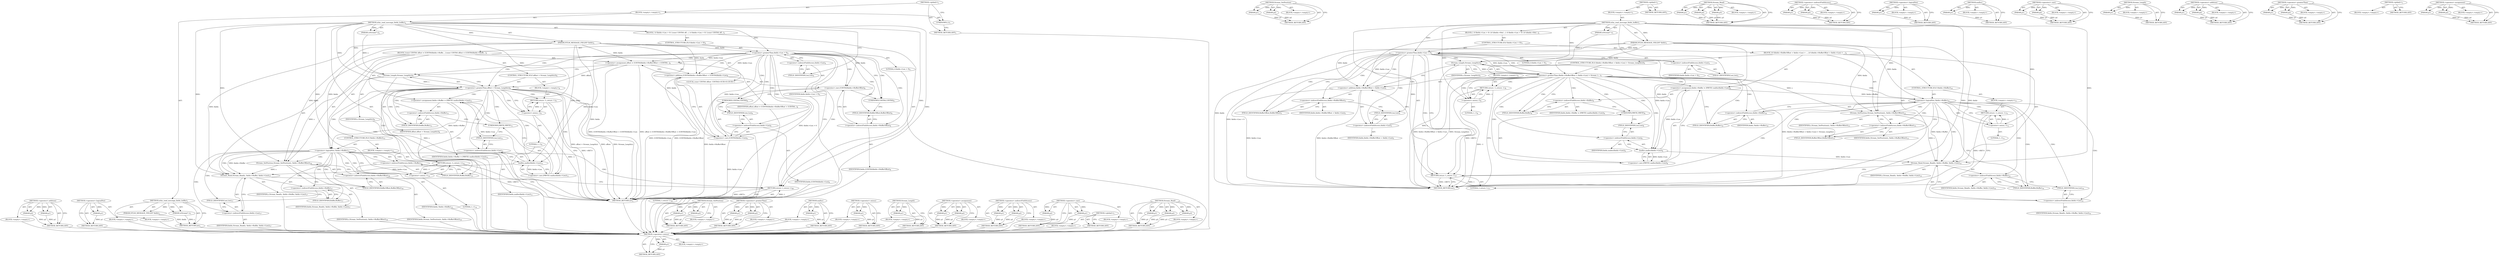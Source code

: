 digraph "Stream_Read" {
vulnerable_108 [label=<(METHOD,&lt;operator&gt;.minus)>];
vulnerable_109 [label=<(PARAM,p1)>];
vulnerable_110 [label=<(BLOCK,&lt;empty&gt;,&lt;empty&gt;)>];
vulnerable_111 [label=<(METHOD_RETURN,ANY)>];
vulnerable_130 [label=<(METHOD,Stream_SetPosition)>];
vulnerable_131 [label=<(PARAM,p1)>];
vulnerable_132 [label=<(PARAM,p2)>];
vulnerable_133 [label=<(BLOCK,&lt;empty&gt;,&lt;empty&gt;)>];
vulnerable_134 [label=<(METHOD_RETURN,ANY)>];
vulnerable_6 [label=<(METHOD,&lt;global&gt;)<SUB>1</SUB>>];
vulnerable_7 [label=<(BLOCK,&lt;empty&gt;,&lt;empty&gt;)<SUB>1</SUB>>];
vulnerable_8 [label=<(METHOD,ntlm_read_message_fields_buffer)<SUB>1</SUB>>];
vulnerable_9 [label=<(PARAM,wStream* s)<SUB>1</SUB>>];
vulnerable_10 [label=<(PARAM,NTLM_MESSAGE_FIELDS* fields)<SUB>1</SUB>>];
vulnerable_11 [label=<(BLOCK,{
 	if (fields-&gt;Len &gt; 0)
 	{
		if ((fields-&gt;Buf...,{
 	if (fields-&gt;Len &gt; 0)
 	{
		if ((fields-&gt;Buf...)<SUB>2</SUB>>];
vulnerable_12 [label=<(CONTROL_STRUCTURE,IF,if (fields-&gt;Len &gt; 0))<SUB>3</SUB>>];
vulnerable_13 [label=<(&lt;operator&gt;.greaterThan,fields-&gt;Len &gt; 0)<SUB>3</SUB>>];
vulnerable_14 [label=<(&lt;operator&gt;.indirectFieldAccess,fields-&gt;Len)<SUB>3</SUB>>];
vulnerable_15 [label=<(IDENTIFIER,fields,fields-&gt;Len &gt; 0)<SUB>3</SUB>>];
vulnerable_16 [label=<(FIELD_IDENTIFIER,Len,Len)<SUB>3</SUB>>];
vulnerable_17 [label=<(LITERAL,0,fields-&gt;Len &gt; 0)<SUB>3</SUB>>];
vulnerable_18 [label=<(BLOCK,{
		if ((fields-&gt;BufferOffset + fields-&gt;Len) &gt; ...,{
		if ((fields-&gt;BufferOffset + fields-&gt;Len) &gt; ...)<SUB>4</SUB>>];
vulnerable_19 [label=<(CONTROL_STRUCTURE,IF,if ((fields-&gt;BufferOffset + fields-&gt;Len) &gt; Stream_Length(s)))<SUB>5</SUB>>];
vulnerable_20 [label=<(&lt;operator&gt;.greaterThan,(fields-&gt;BufferOffset + fields-&gt;Len) &gt; Stream_L...)<SUB>5</SUB>>];
vulnerable_21 [label=<(&lt;operator&gt;.addition,fields-&gt;BufferOffset + fields-&gt;Len)<SUB>5</SUB>>];
vulnerable_22 [label=<(&lt;operator&gt;.indirectFieldAccess,fields-&gt;BufferOffset)<SUB>5</SUB>>];
vulnerable_23 [label=<(IDENTIFIER,fields,fields-&gt;BufferOffset + fields-&gt;Len)<SUB>5</SUB>>];
vulnerable_24 [label=<(FIELD_IDENTIFIER,BufferOffset,BufferOffset)<SUB>5</SUB>>];
vulnerable_25 [label=<(&lt;operator&gt;.indirectFieldAccess,fields-&gt;Len)<SUB>5</SUB>>];
vulnerable_26 [label=<(IDENTIFIER,fields,fields-&gt;BufferOffset + fields-&gt;Len)<SUB>5</SUB>>];
vulnerable_27 [label=<(FIELD_IDENTIFIER,Len,Len)<SUB>5</SUB>>];
vulnerable_28 [label=<(Stream_Length,Stream_Length(s))<SUB>5</SUB>>];
vulnerable_29 [label=<(IDENTIFIER,s,Stream_Length(s))<SUB>5</SUB>>];
vulnerable_30 [label=<(BLOCK,&lt;empty&gt;,&lt;empty&gt;)<SUB>6</SUB>>];
vulnerable_31 [label=<(RETURN,return -1;,return -1;)<SUB>6</SUB>>];
vulnerable_32 [label=<(&lt;operator&gt;.minus,-1)<SUB>6</SUB>>];
vulnerable_33 [label=<(LITERAL,1,-1)<SUB>6</SUB>>];
vulnerable_34 [label=<(&lt;operator&gt;.assignment,fields-&gt;Buffer = (PBYTE) malloc(fields-&gt;Len))<SUB>8</SUB>>];
vulnerable_35 [label=<(&lt;operator&gt;.indirectFieldAccess,fields-&gt;Buffer)<SUB>8</SUB>>];
vulnerable_36 [label=<(IDENTIFIER,fields,fields-&gt;Buffer = (PBYTE) malloc(fields-&gt;Len))<SUB>8</SUB>>];
vulnerable_37 [label=<(FIELD_IDENTIFIER,Buffer,Buffer)<SUB>8</SUB>>];
vulnerable_38 [label=<(&lt;operator&gt;.cast,(PBYTE) malloc(fields-&gt;Len))<SUB>8</SUB>>];
vulnerable_39 [label=<(UNKNOWN,PBYTE,PBYTE)<SUB>8</SUB>>];
vulnerable_40 [label=<(malloc,malloc(fields-&gt;Len))<SUB>8</SUB>>];
vulnerable_41 [label=<(&lt;operator&gt;.indirectFieldAccess,fields-&gt;Len)<SUB>8</SUB>>];
vulnerable_42 [label=<(IDENTIFIER,fields,malloc(fields-&gt;Len))<SUB>8</SUB>>];
vulnerable_43 [label=<(FIELD_IDENTIFIER,Len,Len)<SUB>8</SUB>>];
vulnerable_44 [label=<(CONTROL_STRUCTURE,IF,if (!fields-&gt;Buffer))<SUB>10</SUB>>];
vulnerable_45 [label=<(&lt;operator&gt;.logicalNot,!fields-&gt;Buffer)<SUB>10</SUB>>];
vulnerable_46 [label=<(&lt;operator&gt;.indirectFieldAccess,fields-&gt;Buffer)<SUB>10</SUB>>];
vulnerable_47 [label=<(IDENTIFIER,fields,!fields-&gt;Buffer)<SUB>10</SUB>>];
vulnerable_48 [label=<(FIELD_IDENTIFIER,Buffer,Buffer)<SUB>10</SUB>>];
vulnerable_49 [label=<(BLOCK,&lt;empty&gt;,&lt;empty&gt;)<SUB>11</SUB>>];
vulnerable_50 [label=<(RETURN,return -1;,return -1;)<SUB>11</SUB>>];
vulnerable_51 [label=<(&lt;operator&gt;.minus,-1)<SUB>11</SUB>>];
vulnerable_52 [label=<(LITERAL,1,-1)<SUB>11</SUB>>];
vulnerable_53 [label=<(Stream_SetPosition,Stream_SetPosition(s, fields-&gt;BufferOffset))<SUB>13</SUB>>];
vulnerable_54 [label=<(IDENTIFIER,s,Stream_SetPosition(s, fields-&gt;BufferOffset))<SUB>13</SUB>>];
vulnerable_55 [label=<(&lt;operator&gt;.indirectFieldAccess,fields-&gt;BufferOffset)<SUB>13</SUB>>];
vulnerable_56 [label=<(IDENTIFIER,fields,Stream_SetPosition(s, fields-&gt;BufferOffset))<SUB>13</SUB>>];
vulnerable_57 [label=<(FIELD_IDENTIFIER,BufferOffset,BufferOffset)<SUB>13</SUB>>];
vulnerable_58 [label=<(Stream_Read,Stream_Read(s, fields-&gt;Buffer, fields-&gt;Len))<SUB>14</SUB>>];
vulnerable_59 [label=<(IDENTIFIER,s,Stream_Read(s, fields-&gt;Buffer, fields-&gt;Len))<SUB>14</SUB>>];
vulnerable_60 [label=<(&lt;operator&gt;.indirectFieldAccess,fields-&gt;Buffer)<SUB>14</SUB>>];
vulnerable_61 [label=<(IDENTIFIER,fields,Stream_Read(s, fields-&gt;Buffer, fields-&gt;Len))<SUB>14</SUB>>];
vulnerable_62 [label=<(FIELD_IDENTIFIER,Buffer,Buffer)<SUB>14</SUB>>];
vulnerable_63 [label=<(&lt;operator&gt;.indirectFieldAccess,fields-&gt;Len)<SUB>14</SUB>>];
vulnerable_64 [label=<(IDENTIFIER,fields,Stream_Read(s, fields-&gt;Buffer, fields-&gt;Len))<SUB>14</SUB>>];
vulnerable_65 [label=<(FIELD_IDENTIFIER,Len,Len)<SUB>14</SUB>>];
vulnerable_66 [label=<(RETURN,return 1;,return 1;)<SUB>17</SUB>>];
vulnerable_67 [label=<(LITERAL,1,return 1;)<SUB>17</SUB>>];
vulnerable_68 [label=<(METHOD_RETURN,int)<SUB>1</SUB>>];
vulnerable_70 [label=<(METHOD_RETURN,ANY)<SUB>1</SUB>>];
vulnerable_135 [label=<(METHOD,Stream_Read)>];
vulnerable_136 [label=<(PARAM,p1)>];
vulnerable_137 [label=<(PARAM,p2)>];
vulnerable_138 [label=<(PARAM,p3)>];
vulnerable_139 [label=<(BLOCK,&lt;empty&gt;,&lt;empty&gt;)>];
vulnerable_140 [label=<(METHOD_RETURN,ANY)>];
vulnerable_94 [label=<(METHOD,&lt;operator&gt;.indirectFieldAccess)>];
vulnerable_95 [label=<(PARAM,p1)>];
vulnerable_96 [label=<(PARAM,p2)>];
vulnerable_97 [label=<(BLOCK,&lt;empty&gt;,&lt;empty&gt;)>];
vulnerable_98 [label=<(METHOD_RETURN,ANY)>];
vulnerable_126 [label=<(METHOD,&lt;operator&gt;.logicalNot)>];
vulnerable_127 [label=<(PARAM,p1)>];
vulnerable_128 [label=<(BLOCK,&lt;empty&gt;,&lt;empty&gt;)>];
vulnerable_129 [label=<(METHOD_RETURN,ANY)>];
vulnerable_122 [label=<(METHOD,malloc)>];
vulnerable_123 [label=<(PARAM,p1)>];
vulnerable_124 [label=<(BLOCK,&lt;empty&gt;,&lt;empty&gt;)>];
vulnerable_125 [label=<(METHOD_RETURN,ANY)>];
vulnerable_117 [label=<(METHOD,&lt;operator&gt;.cast)>];
vulnerable_118 [label=<(PARAM,p1)>];
vulnerable_119 [label=<(PARAM,p2)>];
vulnerable_120 [label=<(BLOCK,&lt;empty&gt;,&lt;empty&gt;)>];
vulnerable_121 [label=<(METHOD_RETURN,ANY)>];
vulnerable_104 [label=<(METHOD,Stream_Length)>];
vulnerable_105 [label=<(PARAM,p1)>];
vulnerable_106 [label=<(BLOCK,&lt;empty&gt;,&lt;empty&gt;)>];
vulnerable_107 [label=<(METHOD_RETURN,ANY)>];
vulnerable_99 [label=<(METHOD,&lt;operator&gt;.addition)>];
vulnerable_100 [label=<(PARAM,p1)>];
vulnerable_101 [label=<(PARAM,p2)>];
vulnerable_102 [label=<(BLOCK,&lt;empty&gt;,&lt;empty&gt;)>];
vulnerable_103 [label=<(METHOD_RETURN,ANY)>];
vulnerable_89 [label=<(METHOD,&lt;operator&gt;.greaterThan)>];
vulnerable_90 [label=<(PARAM,p1)>];
vulnerable_91 [label=<(PARAM,p2)>];
vulnerable_92 [label=<(BLOCK,&lt;empty&gt;,&lt;empty&gt;)>];
vulnerable_93 [label=<(METHOD_RETURN,ANY)>];
vulnerable_83 [label=<(METHOD,&lt;global&gt;)<SUB>1</SUB>>];
vulnerable_84 [label=<(BLOCK,&lt;empty&gt;,&lt;empty&gt;)>];
vulnerable_85 [label=<(METHOD_RETURN,ANY)>];
vulnerable_112 [label=<(METHOD,&lt;operator&gt;.assignment)>];
vulnerable_113 [label=<(PARAM,p1)>];
vulnerable_114 [label=<(PARAM,p2)>];
vulnerable_115 [label=<(BLOCK,&lt;empty&gt;,&lt;empty&gt;)>];
vulnerable_116 [label=<(METHOD_RETURN,ANY)>];
fixed_121 [label=<(METHOD,&lt;operator&gt;.addition)>];
fixed_122 [label=<(PARAM,p1)>];
fixed_123 [label=<(PARAM,p2)>];
fixed_124 [label=<(BLOCK,&lt;empty&gt;,&lt;empty&gt;)>];
fixed_125 [label=<(METHOD_RETURN,ANY)>];
fixed_143 [label=<(METHOD,&lt;operator&gt;.logicalNot)>];
fixed_144 [label=<(PARAM,p1)>];
fixed_145 [label=<(BLOCK,&lt;empty&gt;,&lt;empty&gt;)>];
fixed_146 [label=<(METHOD_RETURN,ANY)>];
fixed_6 [label=<(METHOD,&lt;global&gt;)<SUB>1</SUB>>];
fixed_7 [label=<(BLOCK,&lt;empty&gt;,&lt;empty&gt;)<SUB>1</SUB>>];
fixed_8 [label=<(METHOD,ntlm_read_message_fields_buffer)<SUB>1</SUB>>];
fixed_9 [label=<(PARAM,wStream* s)<SUB>1</SUB>>];
fixed_10 [label=<(PARAM,NTLM_MESSAGE_FIELDS* fields)<SUB>1</SUB>>];
fixed_11 [label=<(BLOCK,&lt;empty&gt;,&lt;empty&gt;)>];
fixed_12 [label=<(METHOD_RETURN,int)<SUB>1</SUB>>];
fixed_14 [label=<(UNKNOWN,),))<SUB>1</SUB>>];
fixed_15 [label=<(METHOD,ntlm_read_message_fields_buffer)<SUB>2</SUB>>];
fixed_16 [label=<(PARAM,wStream* s)<SUB>2</SUB>>];
fixed_17 [label=<(PARAM,NTLM_MESSAGE_FIELDS* fields)<SUB>2</SUB>>];
fixed_18 [label=<(BLOCK,{
 	if (fields-&gt;Len &gt; 0)
 	{
		const UINT64 off...,{
 	if (fields-&gt;Len &gt; 0)
 	{
		const UINT64 off...)<SUB>3</SUB>>];
fixed_19 [label=<(CONTROL_STRUCTURE,IF,if (fields-&gt;Len &gt; 0))<SUB>4</SUB>>];
fixed_20 [label=<(&lt;operator&gt;.greaterThan,fields-&gt;Len &gt; 0)<SUB>4</SUB>>];
fixed_21 [label=<(&lt;operator&gt;.indirectFieldAccess,fields-&gt;Len)<SUB>4</SUB>>];
fixed_22 [label=<(IDENTIFIER,fields,fields-&gt;Len &gt; 0)<SUB>4</SUB>>];
fixed_23 [label=<(FIELD_IDENTIFIER,Len,Len)<SUB>4</SUB>>];
fixed_24 [label=<(LITERAL,0,fields-&gt;Len &gt; 0)<SUB>4</SUB>>];
fixed_25 [label=<(BLOCK,{
		const UINT64 offset = (UINT64)fields-&gt;Buffe...,{
		const UINT64 offset = (UINT64)fields-&gt;Buffe...)<SUB>5</SUB>>];
fixed_26 [label="<(LOCAL,const UINT64 offset: UINT64)<SUB>6</SUB>>"];
fixed_27 [label=<(&lt;operator&gt;.assignment,offset = (UINT64)fields-&gt;BufferOffset + (UINT64...)<SUB>6</SUB>>];
fixed_28 [label=<(IDENTIFIER,offset,offset = (UINT64)fields-&gt;BufferOffset + (UINT64...)<SUB>6</SUB>>];
fixed_29 [label=<(&lt;operator&gt;.addition,(UINT64)fields-&gt;BufferOffset + (UINT64)fields-&gt;Len)<SUB>6</SUB>>];
fixed_30 [label=<(&lt;operator&gt;.cast,(UINT64)fields-&gt;BufferOffset)<SUB>6</SUB>>];
fixed_31 [label=<(UNKNOWN,UINT64,UINT64)<SUB>6</SUB>>];
fixed_32 [label=<(&lt;operator&gt;.indirectFieldAccess,fields-&gt;BufferOffset)<SUB>6</SUB>>];
fixed_33 [label=<(IDENTIFIER,fields,(UINT64)fields-&gt;BufferOffset)<SUB>6</SUB>>];
fixed_34 [label=<(FIELD_IDENTIFIER,BufferOffset,BufferOffset)<SUB>6</SUB>>];
fixed_35 [label=<(&lt;operator&gt;.cast,(UINT64)fields-&gt;Len)<SUB>6</SUB>>];
fixed_36 [label=<(UNKNOWN,UINT64,UINT64)<SUB>6</SUB>>];
fixed_37 [label=<(&lt;operator&gt;.indirectFieldAccess,fields-&gt;Len)<SUB>6</SUB>>];
fixed_38 [label=<(IDENTIFIER,fields,(UINT64)fields-&gt;Len)<SUB>6</SUB>>];
fixed_39 [label=<(FIELD_IDENTIFIER,Len,Len)<SUB>6</SUB>>];
fixed_40 [label=<(CONTROL_STRUCTURE,IF,if (offset &gt; Stream_Length(s)))<SUB>8</SUB>>];
fixed_41 [label=<(&lt;operator&gt;.greaterThan,offset &gt; Stream_Length(s))<SUB>8</SUB>>];
fixed_42 [label=<(IDENTIFIER,offset,offset &gt; Stream_Length(s))<SUB>8</SUB>>];
fixed_43 [label=<(Stream_Length,Stream_Length(s))<SUB>8</SUB>>];
fixed_44 [label=<(IDENTIFIER,s,Stream_Length(s))<SUB>8</SUB>>];
fixed_45 [label=<(BLOCK,&lt;empty&gt;,&lt;empty&gt;)<SUB>9</SUB>>];
fixed_46 [label=<(RETURN,return -1;,return -1;)<SUB>9</SUB>>];
fixed_47 [label=<(&lt;operator&gt;.minus,-1)<SUB>9</SUB>>];
fixed_48 [label=<(LITERAL,1,-1)<SUB>9</SUB>>];
fixed_49 [label=<(&lt;operator&gt;.assignment,fields-&gt;Buffer = (PBYTE) malloc(fields-&gt;Len))<SUB>11</SUB>>];
fixed_50 [label=<(&lt;operator&gt;.indirectFieldAccess,fields-&gt;Buffer)<SUB>11</SUB>>];
fixed_51 [label=<(IDENTIFIER,fields,fields-&gt;Buffer = (PBYTE) malloc(fields-&gt;Len))<SUB>11</SUB>>];
fixed_52 [label=<(FIELD_IDENTIFIER,Buffer,Buffer)<SUB>11</SUB>>];
fixed_53 [label=<(&lt;operator&gt;.cast,(PBYTE) malloc(fields-&gt;Len))<SUB>11</SUB>>];
fixed_54 [label=<(UNKNOWN,PBYTE,PBYTE)<SUB>11</SUB>>];
fixed_55 [label=<(malloc,malloc(fields-&gt;Len))<SUB>11</SUB>>];
fixed_56 [label=<(&lt;operator&gt;.indirectFieldAccess,fields-&gt;Len)<SUB>11</SUB>>];
fixed_57 [label=<(IDENTIFIER,fields,malloc(fields-&gt;Len))<SUB>11</SUB>>];
fixed_58 [label=<(FIELD_IDENTIFIER,Len,Len)<SUB>11</SUB>>];
fixed_59 [label=<(CONTROL_STRUCTURE,IF,if (!fields-&gt;Buffer))<SUB>13</SUB>>];
fixed_60 [label=<(&lt;operator&gt;.logicalNot,!fields-&gt;Buffer)<SUB>13</SUB>>];
fixed_61 [label=<(&lt;operator&gt;.indirectFieldAccess,fields-&gt;Buffer)<SUB>13</SUB>>];
fixed_62 [label=<(IDENTIFIER,fields,!fields-&gt;Buffer)<SUB>13</SUB>>];
fixed_63 [label=<(FIELD_IDENTIFIER,Buffer,Buffer)<SUB>13</SUB>>];
fixed_64 [label=<(BLOCK,&lt;empty&gt;,&lt;empty&gt;)<SUB>14</SUB>>];
fixed_65 [label=<(RETURN,return -1;,return -1;)<SUB>14</SUB>>];
fixed_66 [label=<(&lt;operator&gt;.minus,-1)<SUB>14</SUB>>];
fixed_67 [label=<(LITERAL,1,-1)<SUB>14</SUB>>];
fixed_68 [label=<(Stream_SetPosition,Stream_SetPosition(s, fields-&gt;BufferOffset))<SUB>16</SUB>>];
fixed_69 [label=<(IDENTIFIER,s,Stream_SetPosition(s, fields-&gt;BufferOffset))<SUB>16</SUB>>];
fixed_70 [label=<(&lt;operator&gt;.indirectFieldAccess,fields-&gt;BufferOffset)<SUB>16</SUB>>];
fixed_71 [label=<(IDENTIFIER,fields,Stream_SetPosition(s, fields-&gt;BufferOffset))<SUB>16</SUB>>];
fixed_72 [label=<(FIELD_IDENTIFIER,BufferOffset,BufferOffset)<SUB>16</SUB>>];
fixed_73 [label=<(Stream_Read,Stream_Read(s, fields-&gt;Buffer, fields-&gt;Len))<SUB>17</SUB>>];
fixed_74 [label=<(IDENTIFIER,s,Stream_Read(s, fields-&gt;Buffer, fields-&gt;Len))<SUB>17</SUB>>];
fixed_75 [label=<(&lt;operator&gt;.indirectFieldAccess,fields-&gt;Buffer)<SUB>17</SUB>>];
fixed_76 [label=<(IDENTIFIER,fields,Stream_Read(s, fields-&gt;Buffer, fields-&gt;Len))<SUB>17</SUB>>];
fixed_77 [label=<(FIELD_IDENTIFIER,Buffer,Buffer)<SUB>17</SUB>>];
fixed_78 [label=<(&lt;operator&gt;.indirectFieldAccess,fields-&gt;Len)<SUB>17</SUB>>];
fixed_79 [label=<(IDENTIFIER,fields,Stream_Read(s, fields-&gt;Buffer, fields-&gt;Len))<SUB>17</SUB>>];
fixed_80 [label=<(FIELD_IDENTIFIER,Len,Len)<SUB>17</SUB>>];
fixed_81 [label=<(RETURN,return 1;,return 1;)<SUB>20</SUB>>];
fixed_82 [label=<(LITERAL,1,return 1;)<SUB>20</SUB>>];
fixed_83 [label=<(METHOD_RETURN,int)<SUB>2</SUB>>];
fixed_85 [label=<(METHOD_RETURN,ANY)<SUB>1</SUB>>];
fixed_147 [label=<(METHOD,Stream_SetPosition)>];
fixed_148 [label=<(PARAM,p1)>];
fixed_149 [label=<(PARAM,p2)>];
fixed_150 [label=<(BLOCK,&lt;empty&gt;,&lt;empty&gt;)>];
fixed_151 [label=<(METHOD_RETURN,ANY)>];
fixed_106 [label=<(METHOD,&lt;operator&gt;.greaterThan)>];
fixed_107 [label=<(PARAM,p1)>];
fixed_108 [label=<(PARAM,p2)>];
fixed_109 [label=<(BLOCK,&lt;empty&gt;,&lt;empty&gt;)>];
fixed_110 [label=<(METHOD_RETURN,ANY)>];
fixed_139 [label=<(METHOD,malloc)>];
fixed_140 [label=<(PARAM,p1)>];
fixed_141 [label=<(BLOCK,&lt;empty&gt;,&lt;empty&gt;)>];
fixed_142 [label=<(METHOD_RETURN,ANY)>];
fixed_135 [label=<(METHOD,&lt;operator&gt;.minus)>];
fixed_136 [label=<(PARAM,p1)>];
fixed_137 [label=<(BLOCK,&lt;empty&gt;,&lt;empty&gt;)>];
fixed_138 [label=<(METHOD_RETURN,ANY)>];
fixed_131 [label=<(METHOD,Stream_Length)>];
fixed_132 [label=<(PARAM,p1)>];
fixed_133 [label=<(BLOCK,&lt;empty&gt;,&lt;empty&gt;)>];
fixed_134 [label=<(METHOD_RETURN,ANY)>];
fixed_116 [label=<(METHOD,&lt;operator&gt;.assignment)>];
fixed_117 [label=<(PARAM,p1)>];
fixed_118 [label=<(PARAM,p2)>];
fixed_119 [label=<(BLOCK,&lt;empty&gt;,&lt;empty&gt;)>];
fixed_120 [label=<(METHOD_RETURN,ANY)>];
fixed_111 [label=<(METHOD,&lt;operator&gt;.indirectFieldAccess)>];
fixed_112 [label=<(PARAM,p1)>];
fixed_113 [label=<(PARAM,p2)>];
fixed_114 [label=<(BLOCK,&lt;empty&gt;,&lt;empty&gt;)>];
fixed_115 [label=<(METHOD_RETURN,ANY)>];
fixed_100 [label=<(METHOD,&lt;global&gt;)<SUB>1</SUB>>];
fixed_101 [label=<(BLOCK,&lt;empty&gt;,&lt;empty&gt;)>];
fixed_102 [label=<(METHOD_RETURN,ANY)>];
fixed_126 [label=<(METHOD,&lt;operator&gt;.cast)>];
fixed_127 [label=<(PARAM,p1)>];
fixed_128 [label=<(PARAM,p2)>];
fixed_129 [label=<(BLOCK,&lt;empty&gt;,&lt;empty&gt;)>];
fixed_130 [label=<(METHOD_RETURN,ANY)>];
fixed_152 [label=<(METHOD,Stream_Read)>];
fixed_153 [label=<(PARAM,p1)>];
fixed_154 [label=<(PARAM,p2)>];
fixed_155 [label=<(PARAM,p3)>];
fixed_156 [label=<(BLOCK,&lt;empty&gt;,&lt;empty&gt;)>];
fixed_157 [label=<(METHOD_RETURN,ANY)>];
vulnerable_108 -> vulnerable_109  [key=0, label="AST: "];
vulnerable_108 -> vulnerable_109  [key=1, label="DDG: "];
vulnerable_108 -> vulnerable_110  [key=0, label="AST: "];
vulnerable_108 -> vulnerable_111  [key=0, label="AST: "];
vulnerable_108 -> vulnerable_111  [key=1, label="CFG: "];
vulnerable_109 -> vulnerable_111  [key=0, label="DDG: p1"];
vulnerable_130 -> vulnerable_131  [key=0, label="AST: "];
vulnerable_130 -> vulnerable_131  [key=1, label="DDG: "];
vulnerable_130 -> vulnerable_133  [key=0, label="AST: "];
vulnerable_130 -> vulnerable_132  [key=0, label="AST: "];
vulnerable_130 -> vulnerable_132  [key=1, label="DDG: "];
vulnerable_130 -> vulnerable_134  [key=0, label="AST: "];
vulnerable_130 -> vulnerable_134  [key=1, label="CFG: "];
vulnerable_131 -> vulnerable_134  [key=0, label="DDG: p1"];
vulnerable_132 -> vulnerable_134  [key=0, label="DDG: p2"];
vulnerable_6 -> vulnerable_7  [key=0, label="AST: "];
vulnerable_6 -> vulnerable_70  [key=0, label="AST: "];
vulnerable_6 -> vulnerable_70  [key=1, label="CFG: "];
vulnerable_7 -> vulnerable_8  [key=0, label="AST: "];
vulnerable_8 -> vulnerable_9  [key=0, label="AST: "];
vulnerable_8 -> vulnerable_9  [key=1, label="DDG: "];
vulnerable_8 -> vulnerable_10  [key=0, label="AST: "];
vulnerable_8 -> vulnerable_10  [key=1, label="DDG: "];
vulnerable_8 -> vulnerable_11  [key=0, label="AST: "];
vulnerable_8 -> vulnerable_68  [key=0, label="AST: "];
vulnerable_8 -> vulnerable_16  [key=0, label="CFG: "];
vulnerable_8 -> vulnerable_66  [key=0, label="DDG: "];
vulnerable_8 -> vulnerable_67  [key=0, label="DDG: "];
vulnerable_8 -> vulnerable_13  [key=0, label="DDG: "];
vulnerable_8 -> vulnerable_53  [key=0, label="DDG: "];
vulnerable_8 -> vulnerable_58  [key=0, label="DDG: "];
vulnerable_8 -> vulnerable_28  [key=0, label="DDG: "];
vulnerable_8 -> vulnerable_32  [key=0, label="DDG: "];
vulnerable_8 -> vulnerable_51  [key=0, label="DDG: "];
vulnerable_9 -> vulnerable_28  [key=0, label="DDG: s"];
vulnerable_10 -> vulnerable_68  [key=0, label="DDG: fields"];
vulnerable_10 -> vulnerable_13  [key=0, label="DDG: fields"];
vulnerable_10 -> vulnerable_53  [key=0, label="DDG: fields"];
vulnerable_10 -> vulnerable_58  [key=0, label="DDG: fields"];
vulnerable_10 -> vulnerable_20  [key=0, label="DDG: fields"];
vulnerable_10 -> vulnerable_45  [key=0, label="DDG: fields"];
vulnerable_10 -> vulnerable_21  [key=0, label="DDG: fields"];
vulnerable_10 -> vulnerable_40  [key=0, label="DDG: fields"];
vulnerable_11 -> vulnerable_12  [key=0, label="AST: "];
vulnerable_11 -> vulnerable_66  [key=0, label="AST: "];
vulnerable_12 -> vulnerable_13  [key=0, label="AST: "];
vulnerable_12 -> vulnerable_18  [key=0, label="AST: "];
vulnerable_13 -> vulnerable_14  [key=0, label="AST: "];
vulnerable_13 -> vulnerable_17  [key=0, label="AST: "];
vulnerable_13 -> vulnerable_24  [key=0, label="CFG: "];
vulnerable_13 -> vulnerable_24  [key=1, label="CDG: "];
vulnerable_13 -> vulnerable_66  [key=0, label="CFG: "];
vulnerable_13 -> vulnerable_66  [key=1, label="CDG: "];
vulnerable_13 -> vulnerable_68  [key=0, label="DDG: fields-&gt;Len &gt; 0"];
vulnerable_13 -> vulnerable_20  [key=0, label="DDG: fields-&gt;Len"];
vulnerable_13 -> vulnerable_20  [key=1, label="CDG: "];
vulnerable_13 -> vulnerable_21  [key=0, label="DDG: fields-&gt;Len"];
vulnerable_13 -> vulnerable_21  [key=1, label="CDG: "];
vulnerable_13 -> vulnerable_40  [key=0, label="DDG: fields-&gt;Len"];
vulnerable_13 -> vulnerable_28  [key=0, label="CDG: "];
vulnerable_13 -> vulnerable_25  [key=0, label="CDG: "];
vulnerable_13 -> vulnerable_22  [key=0, label="CDG: "];
vulnerable_13 -> vulnerable_27  [key=0, label="CDG: "];
vulnerable_14 -> vulnerable_15  [key=0, label="AST: "];
vulnerable_14 -> vulnerable_16  [key=0, label="AST: "];
vulnerable_14 -> vulnerable_13  [key=0, label="CFG: "];
vulnerable_16 -> vulnerable_14  [key=0, label="CFG: "];
vulnerable_18 -> vulnerable_19  [key=0, label="AST: "];
vulnerable_18 -> vulnerable_34  [key=0, label="AST: "];
vulnerable_18 -> vulnerable_44  [key=0, label="AST: "];
vulnerable_18 -> vulnerable_53  [key=0, label="AST: "];
vulnerable_18 -> vulnerable_58  [key=0, label="AST: "];
vulnerable_19 -> vulnerable_20  [key=0, label="AST: "];
vulnerable_19 -> vulnerable_30  [key=0, label="AST: "];
vulnerable_20 -> vulnerable_21  [key=0, label="AST: "];
vulnerable_20 -> vulnerable_28  [key=0, label="AST: "];
vulnerable_20 -> vulnerable_32  [key=0, label="CFG: "];
vulnerable_20 -> vulnerable_32  [key=1, label="CDG: "];
vulnerable_20 -> vulnerable_37  [key=0, label="CFG: "];
vulnerable_20 -> vulnerable_37  [key=1, label="CDG: "];
vulnerable_20 -> vulnerable_68  [key=0, label="DDG: fields-&gt;BufferOffset + fields-&gt;Len"];
vulnerable_20 -> vulnerable_68  [key=1, label="DDG: Stream_Length(s)"];
vulnerable_20 -> vulnerable_68  [key=2, label="DDG: (fields-&gt;BufferOffset + fields-&gt;Len) &gt; Stream_Length(s)"];
vulnerable_20 -> vulnerable_34  [key=0, label="CDG: "];
vulnerable_20 -> vulnerable_48  [key=0, label="CDG: "];
vulnerable_20 -> vulnerable_46  [key=0, label="CDG: "];
vulnerable_20 -> vulnerable_38  [key=0, label="CDG: "];
vulnerable_20 -> vulnerable_41  [key=0, label="CDG: "];
vulnerable_20 -> vulnerable_45  [key=0, label="CDG: "];
vulnerable_20 -> vulnerable_40  [key=0, label="CDG: "];
vulnerable_20 -> vulnerable_35  [key=0, label="CDG: "];
vulnerable_20 -> vulnerable_39  [key=0, label="CDG: "];
vulnerable_20 -> vulnerable_31  [key=0, label="CDG: "];
vulnerable_20 -> vulnerable_43  [key=0, label="CDG: "];
vulnerable_21 -> vulnerable_22  [key=0, label="AST: "];
vulnerable_21 -> vulnerable_25  [key=0, label="AST: "];
vulnerable_21 -> vulnerable_28  [key=0, label="CFG: "];
vulnerable_21 -> vulnerable_68  [key=0, label="DDG: fields-&gt;BufferOffset"];
vulnerable_21 -> vulnerable_68  [key=1, label="DDG: fields-&gt;Len"];
vulnerable_22 -> vulnerable_23  [key=0, label="AST: "];
vulnerable_22 -> vulnerable_24  [key=0, label="AST: "];
vulnerable_22 -> vulnerable_27  [key=0, label="CFG: "];
vulnerable_24 -> vulnerable_22  [key=0, label="CFG: "];
vulnerable_25 -> vulnerable_26  [key=0, label="AST: "];
vulnerable_25 -> vulnerable_27  [key=0, label="AST: "];
vulnerable_25 -> vulnerable_21  [key=0, label="CFG: "];
vulnerable_27 -> vulnerable_25  [key=0, label="CFG: "];
vulnerable_28 -> vulnerable_29  [key=0, label="AST: "];
vulnerable_28 -> vulnerable_20  [key=0, label="CFG: "];
vulnerable_28 -> vulnerable_20  [key=1, label="DDG: s"];
vulnerable_28 -> vulnerable_68  [key=0, label="DDG: s"];
vulnerable_28 -> vulnerable_53  [key=0, label="DDG: s"];
vulnerable_30 -> vulnerable_31  [key=0, label="AST: "];
vulnerable_31 -> vulnerable_32  [key=0, label="AST: "];
vulnerable_31 -> vulnerable_68  [key=0, label="CFG: "];
vulnerable_31 -> vulnerable_68  [key=1, label="DDG: &lt;RET&gt;"];
vulnerable_32 -> vulnerable_33  [key=0, label="AST: "];
vulnerable_32 -> vulnerable_31  [key=0, label="CFG: "];
vulnerable_32 -> vulnerable_31  [key=1, label="DDG: -1"];
vulnerable_32 -> vulnerable_68  [key=0, label="DDG: -1"];
vulnerable_34 -> vulnerable_35  [key=0, label="AST: "];
vulnerable_34 -> vulnerable_38  [key=0, label="AST: "];
vulnerable_34 -> vulnerable_48  [key=0, label="CFG: "];
vulnerable_34 -> vulnerable_45  [key=0, label="DDG: fields-&gt;Buffer"];
vulnerable_35 -> vulnerable_36  [key=0, label="AST: "];
vulnerable_35 -> vulnerable_37  [key=0, label="AST: "];
vulnerable_35 -> vulnerable_39  [key=0, label="CFG: "];
vulnerable_37 -> vulnerable_35  [key=0, label="CFG: "];
vulnerable_38 -> vulnerable_39  [key=0, label="AST: "];
vulnerable_38 -> vulnerable_40  [key=0, label="AST: "];
vulnerable_38 -> vulnerable_34  [key=0, label="CFG: "];
vulnerable_39 -> vulnerable_43  [key=0, label="CFG: "];
vulnerable_40 -> vulnerable_41  [key=0, label="AST: "];
vulnerable_40 -> vulnerable_38  [key=0, label="CFG: "];
vulnerable_40 -> vulnerable_38  [key=1, label="DDG: fields-&gt;Len"];
vulnerable_40 -> vulnerable_34  [key=0, label="DDG: fields-&gt;Len"];
vulnerable_40 -> vulnerable_58  [key=0, label="DDG: fields-&gt;Len"];
vulnerable_41 -> vulnerable_42  [key=0, label="AST: "];
vulnerable_41 -> vulnerable_43  [key=0, label="AST: "];
vulnerable_41 -> vulnerable_40  [key=0, label="CFG: "];
vulnerable_43 -> vulnerable_41  [key=0, label="CFG: "];
vulnerable_44 -> vulnerable_45  [key=0, label="AST: "];
vulnerable_44 -> vulnerable_49  [key=0, label="AST: "];
vulnerable_45 -> vulnerable_46  [key=0, label="AST: "];
vulnerable_45 -> vulnerable_51  [key=0, label="CFG: "];
vulnerable_45 -> vulnerable_51  [key=1, label="CDG: "];
vulnerable_45 -> vulnerable_57  [key=0, label="CFG: "];
vulnerable_45 -> vulnerable_57  [key=1, label="CDG: "];
vulnerable_45 -> vulnerable_58  [key=0, label="DDG: fields-&gt;Buffer"];
vulnerable_45 -> vulnerable_58  [key=1, label="CDG: "];
vulnerable_45 -> vulnerable_60  [key=0, label="CDG: "];
vulnerable_45 -> vulnerable_66  [key=0, label="CDG: "];
vulnerable_45 -> vulnerable_53  [key=0, label="CDG: "];
vulnerable_45 -> vulnerable_63  [key=0, label="CDG: "];
vulnerable_45 -> vulnerable_65  [key=0, label="CDG: "];
vulnerable_45 -> vulnerable_50  [key=0, label="CDG: "];
vulnerable_45 -> vulnerable_55  [key=0, label="CDG: "];
vulnerable_45 -> vulnerable_62  [key=0, label="CDG: "];
vulnerable_46 -> vulnerable_47  [key=0, label="AST: "];
vulnerable_46 -> vulnerable_48  [key=0, label="AST: "];
vulnerable_46 -> vulnerable_45  [key=0, label="CFG: "];
vulnerable_48 -> vulnerable_46  [key=0, label="CFG: "];
vulnerable_49 -> vulnerable_50  [key=0, label="AST: "];
vulnerable_50 -> vulnerable_51  [key=0, label="AST: "];
vulnerable_50 -> vulnerable_68  [key=0, label="CFG: "];
vulnerable_50 -> vulnerable_68  [key=1, label="DDG: &lt;RET&gt;"];
vulnerable_51 -> vulnerable_52  [key=0, label="AST: "];
vulnerable_51 -> vulnerable_50  [key=0, label="CFG: "];
vulnerable_51 -> vulnerable_50  [key=1, label="DDG: -1"];
vulnerable_53 -> vulnerable_54  [key=0, label="AST: "];
vulnerable_53 -> vulnerable_55  [key=0, label="AST: "];
vulnerable_53 -> vulnerable_62  [key=0, label="CFG: "];
vulnerable_53 -> vulnerable_58  [key=0, label="DDG: s"];
vulnerable_55 -> vulnerable_56  [key=0, label="AST: "];
vulnerable_55 -> vulnerable_57  [key=0, label="AST: "];
vulnerable_55 -> vulnerable_53  [key=0, label="CFG: "];
vulnerable_57 -> vulnerable_55  [key=0, label="CFG: "];
vulnerable_58 -> vulnerable_59  [key=0, label="AST: "];
vulnerable_58 -> vulnerable_60  [key=0, label="AST: "];
vulnerable_58 -> vulnerable_63  [key=0, label="AST: "];
vulnerable_58 -> vulnerable_66  [key=0, label="CFG: "];
vulnerable_60 -> vulnerable_61  [key=0, label="AST: "];
vulnerable_60 -> vulnerable_62  [key=0, label="AST: "];
vulnerable_60 -> vulnerable_65  [key=0, label="CFG: "];
vulnerable_62 -> vulnerable_60  [key=0, label="CFG: "];
vulnerable_63 -> vulnerable_64  [key=0, label="AST: "];
vulnerable_63 -> vulnerable_65  [key=0, label="AST: "];
vulnerable_63 -> vulnerable_58  [key=0, label="CFG: "];
vulnerable_65 -> vulnerable_63  [key=0, label="CFG: "];
vulnerable_66 -> vulnerable_67  [key=0, label="AST: "];
vulnerable_66 -> vulnerable_68  [key=0, label="CFG: "];
vulnerable_66 -> vulnerable_68  [key=1, label="DDG: &lt;RET&gt;"];
vulnerable_67 -> vulnerable_66  [key=0, label="DDG: 1"];
vulnerable_135 -> vulnerable_136  [key=0, label="AST: "];
vulnerable_135 -> vulnerable_136  [key=1, label="DDG: "];
vulnerable_135 -> vulnerable_139  [key=0, label="AST: "];
vulnerable_135 -> vulnerable_137  [key=0, label="AST: "];
vulnerable_135 -> vulnerable_137  [key=1, label="DDG: "];
vulnerable_135 -> vulnerable_140  [key=0, label="AST: "];
vulnerable_135 -> vulnerable_140  [key=1, label="CFG: "];
vulnerable_135 -> vulnerable_138  [key=0, label="AST: "];
vulnerable_135 -> vulnerable_138  [key=1, label="DDG: "];
vulnerable_136 -> vulnerable_140  [key=0, label="DDG: p1"];
vulnerable_137 -> vulnerable_140  [key=0, label="DDG: p2"];
vulnerable_138 -> vulnerable_140  [key=0, label="DDG: p3"];
vulnerable_94 -> vulnerable_95  [key=0, label="AST: "];
vulnerable_94 -> vulnerable_95  [key=1, label="DDG: "];
vulnerable_94 -> vulnerable_97  [key=0, label="AST: "];
vulnerable_94 -> vulnerable_96  [key=0, label="AST: "];
vulnerable_94 -> vulnerable_96  [key=1, label="DDG: "];
vulnerable_94 -> vulnerable_98  [key=0, label="AST: "];
vulnerable_94 -> vulnerable_98  [key=1, label="CFG: "];
vulnerable_95 -> vulnerable_98  [key=0, label="DDG: p1"];
vulnerable_96 -> vulnerable_98  [key=0, label="DDG: p2"];
vulnerable_126 -> vulnerable_127  [key=0, label="AST: "];
vulnerable_126 -> vulnerable_127  [key=1, label="DDG: "];
vulnerable_126 -> vulnerable_128  [key=0, label="AST: "];
vulnerable_126 -> vulnerable_129  [key=0, label="AST: "];
vulnerable_126 -> vulnerable_129  [key=1, label="CFG: "];
vulnerable_127 -> vulnerable_129  [key=0, label="DDG: p1"];
vulnerable_122 -> vulnerable_123  [key=0, label="AST: "];
vulnerable_122 -> vulnerable_123  [key=1, label="DDG: "];
vulnerable_122 -> vulnerable_124  [key=0, label="AST: "];
vulnerable_122 -> vulnerable_125  [key=0, label="AST: "];
vulnerable_122 -> vulnerable_125  [key=1, label="CFG: "];
vulnerable_123 -> vulnerable_125  [key=0, label="DDG: p1"];
vulnerable_117 -> vulnerable_118  [key=0, label="AST: "];
vulnerable_117 -> vulnerable_118  [key=1, label="DDG: "];
vulnerable_117 -> vulnerable_120  [key=0, label="AST: "];
vulnerable_117 -> vulnerable_119  [key=0, label="AST: "];
vulnerable_117 -> vulnerable_119  [key=1, label="DDG: "];
vulnerable_117 -> vulnerable_121  [key=0, label="AST: "];
vulnerable_117 -> vulnerable_121  [key=1, label="CFG: "];
vulnerable_118 -> vulnerable_121  [key=0, label="DDG: p1"];
vulnerable_119 -> vulnerable_121  [key=0, label="DDG: p2"];
vulnerable_104 -> vulnerable_105  [key=0, label="AST: "];
vulnerable_104 -> vulnerable_105  [key=1, label="DDG: "];
vulnerable_104 -> vulnerable_106  [key=0, label="AST: "];
vulnerable_104 -> vulnerable_107  [key=0, label="AST: "];
vulnerable_104 -> vulnerable_107  [key=1, label="CFG: "];
vulnerable_105 -> vulnerable_107  [key=0, label="DDG: p1"];
vulnerable_99 -> vulnerable_100  [key=0, label="AST: "];
vulnerable_99 -> vulnerable_100  [key=1, label="DDG: "];
vulnerable_99 -> vulnerable_102  [key=0, label="AST: "];
vulnerable_99 -> vulnerable_101  [key=0, label="AST: "];
vulnerable_99 -> vulnerable_101  [key=1, label="DDG: "];
vulnerable_99 -> vulnerable_103  [key=0, label="AST: "];
vulnerable_99 -> vulnerable_103  [key=1, label="CFG: "];
vulnerable_100 -> vulnerable_103  [key=0, label="DDG: p1"];
vulnerable_101 -> vulnerable_103  [key=0, label="DDG: p2"];
vulnerable_89 -> vulnerable_90  [key=0, label="AST: "];
vulnerable_89 -> vulnerable_90  [key=1, label="DDG: "];
vulnerable_89 -> vulnerable_92  [key=0, label="AST: "];
vulnerable_89 -> vulnerable_91  [key=0, label="AST: "];
vulnerable_89 -> vulnerable_91  [key=1, label="DDG: "];
vulnerable_89 -> vulnerable_93  [key=0, label="AST: "];
vulnerable_89 -> vulnerable_93  [key=1, label="CFG: "];
vulnerable_90 -> vulnerable_93  [key=0, label="DDG: p1"];
vulnerable_91 -> vulnerable_93  [key=0, label="DDG: p2"];
vulnerable_83 -> vulnerable_84  [key=0, label="AST: "];
vulnerable_83 -> vulnerable_85  [key=0, label="AST: "];
vulnerable_83 -> vulnerable_85  [key=1, label="CFG: "];
vulnerable_112 -> vulnerable_113  [key=0, label="AST: "];
vulnerable_112 -> vulnerable_113  [key=1, label="DDG: "];
vulnerable_112 -> vulnerable_115  [key=0, label="AST: "];
vulnerable_112 -> vulnerable_114  [key=0, label="AST: "];
vulnerable_112 -> vulnerable_114  [key=1, label="DDG: "];
vulnerable_112 -> vulnerable_116  [key=0, label="AST: "];
vulnerable_112 -> vulnerable_116  [key=1, label="CFG: "];
vulnerable_113 -> vulnerable_116  [key=0, label="DDG: p1"];
vulnerable_114 -> vulnerable_116  [key=0, label="DDG: p2"];
fixed_121 -> fixed_122  [key=0, label="AST: "];
fixed_121 -> fixed_122  [key=1, label="DDG: "];
fixed_121 -> fixed_124  [key=0, label="AST: "];
fixed_121 -> fixed_123  [key=0, label="AST: "];
fixed_121 -> fixed_123  [key=1, label="DDG: "];
fixed_121 -> fixed_125  [key=0, label="AST: "];
fixed_121 -> fixed_125  [key=1, label="CFG: "];
fixed_122 -> fixed_125  [key=0, label="DDG: p1"];
fixed_123 -> fixed_125  [key=0, label="DDG: p2"];
fixed_124 -> vulnerable_108  [key=0];
fixed_125 -> vulnerable_108  [key=0];
fixed_143 -> fixed_144  [key=0, label="AST: "];
fixed_143 -> fixed_144  [key=1, label="DDG: "];
fixed_143 -> fixed_145  [key=0, label="AST: "];
fixed_143 -> fixed_146  [key=0, label="AST: "];
fixed_143 -> fixed_146  [key=1, label="CFG: "];
fixed_144 -> fixed_146  [key=0, label="DDG: p1"];
fixed_145 -> vulnerable_108  [key=0];
fixed_146 -> vulnerable_108  [key=0];
fixed_6 -> fixed_7  [key=0, label="AST: "];
fixed_6 -> fixed_85  [key=0, label="AST: "];
fixed_6 -> fixed_14  [key=0, label="CFG: "];
fixed_7 -> fixed_8  [key=0, label="AST: "];
fixed_7 -> fixed_14  [key=0, label="AST: "];
fixed_7 -> fixed_15  [key=0, label="AST: "];
fixed_8 -> fixed_9  [key=0, label="AST: "];
fixed_8 -> fixed_9  [key=1, label="DDG: "];
fixed_8 -> fixed_10  [key=0, label="AST: "];
fixed_8 -> fixed_10  [key=1, label="DDG: "];
fixed_8 -> fixed_11  [key=0, label="AST: "];
fixed_8 -> fixed_12  [key=0, label="AST: "];
fixed_8 -> fixed_12  [key=1, label="CFG: "];
fixed_9 -> fixed_12  [key=0, label="DDG: s"];
fixed_10 -> fixed_12  [key=0, label="DDG: fields"];
fixed_11 -> vulnerable_108  [key=0];
fixed_12 -> vulnerable_108  [key=0];
fixed_14 -> fixed_85  [key=0, label="CFG: "];
fixed_15 -> fixed_16  [key=0, label="AST: "];
fixed_15 -> fixed_16  [key=1, label="DDG: "];
fixed_15 -> fixed_17  [key=0, label="AST: "];
fixed_15 -> fixed_17  [key=1, label="DDG: "];
fixed_15 -> fixed_18  [key=0, label="AST: "];
fixed_15 -> fixed_83  [key=0, label="AST: "];
fixed_15 -> fixed_23  [key=0, label="CFG: "];
fixed_15 -> fixed_81  [key=0, label="DDG: "];
fixed_15 -> fixed_82  [key=0, label="DDG: "];
fixed_15 -> fixed_20  [key=0, label="DDG: "];
fixed_15 -> fixed_68  [key=0, label="DDG: "];
fixed_15 -> fixed_73  [key=0, label="DDG: "];
fixed_15 -> fixed_41  [key=0, label="DDG: "];
fixed_15 -> fixed_43  [key=0, label="DDG: "];
fixed_15 -> fixed_47  [key=0, label="DDG: "];
fixed_15 -> fixed_66  [key=0, label="DDG: "];
fixed_16 -> fixed_43  [key=0, label="DDG: s"];
fixed_17 -> fixed_83  [key=0, label="DDG: fields"];
fixed_17 -> fixed_20  [key=0, label="DDG: fields"];
fixed_17 -> fixed_27  [key=0, label="DDG: fields"];
fixed_17 -> fixed_68  [key=0, label="DDG: fields"];
fixed_17 -> fixed_73  [key=0, label="DDG: fields"];
fixed_17 -> fixed_29  [key=0, label="DDG: fields"];
fixed_17 -> fixed_60  [key=0, label="DDG: fields"];
fixed_17 -> fixed_30  [key=0, label="DDG: fields"];
fixed_17 -> fixed_35  [key=0, label="DDG: fields"];
fixed_17 -> fixed_55  [key=0, label="DDG: fields"];
fixed_18 -> fixed_19  [key=0, label="AST: "];
fixed_18 -> fixed_81  [key=0, label="AST: "];
fixed_19 -> fixed_20  [key=0, label="AST: "];
fixed_19 -> fixed_25  [key=0, label="AST: "];
fixed_20 -> fixed_21  [key=0, label="AST: "];
fixed_20 -> fixed_24  [key=0, label="AST: "];
fixed_20 -> fixed_31  [key=0, label="CFG: "];
fixed_20 -> fixed_31  [key=1, label="CDG: "];
fixed_20 -> fixed_81  [key=0, label="CFG: "];
fixed_20 -> fixed_81  [key=1, label="CDG: "];
fixed_20 -> fixed_83  [key=0, label="DDG: fields-&gt;Len &gt; 0"];
fixed_20 -> fixed_27  [key=0, label="DDG: fields-&gt;Len"];
fixed_20 -> fixed_27  [key=1, label="CDG: "];
fixed_20 -> fixed_29  [key=0, label="DDG: fields-&gt;Len"];
fixed_20 -> fixed_29  [key=1, label="CDG: "];
fixed_20 -> fixed_35  [key=0, label="DDG: fields-&gt;Len"];
fixed_20 -> fixed_35  [key=1, label="CDG: "];
fixed_20 -> fixed_55  [key=0, label="DDG: fields-&gt;Len"];
fixed_20 -> fixed_30  [key=0, label="CDG: "];
fixed_20 -> fixed_34  [key=0, label="CDG: "];
fixed_20 -> fixed_32  [key=0, label="CDG: "];
fixed_20 -> fixed_37  [key=0, label="CDG: "];
fixed_20 -> fixed_43  [key=0, label="CDG: "];
fixed_20 -> fixed_36  [key=0, label="CDG: "];
fixed_20 -> fixed_41  [key=0, label="CDG: "];
fixed_20 -> fixed_39  [key=0, label="CDG: "];
fixed_21 -> fixed_22  [key=0, label="AST: "];
fixed_21 -> fixed_23  [key=0, label="AST: "];
fixed_21 -> fixed_20  [key=0, label="CFG: "];
fixed_22 -> vulnerable_108  [key=0];
fixed_23 -> fixed_21  [key=0, label="CFG: "];
fixed_24 -> vulnerable_108  [key=0];
fixed_25 -> fixed_26  [key=0, label="AST: "];
fixed_25 -> fixed_27  [key=0, label="AST: "];
fixed_25 -> fixed_40  [key=0, label="AST: "];
fixed_25 -> fixed_49  [key=0, label="AST: "];
fixed_25 -> fixed_59  [key=0, label="AST: "];
fixed_25 -> fixed_68  [key=0, label="AST: "];
fixed_25 -> fixed_73  [key=0, label="AST: "];
fixed_26 -> vulnerable_108  [key=0];
fixed_27 -> fixed_28  [key=0, label="AST: "];
fixed_27 -> fixed_29  [key=0, label="AST: "];
fixed_27 -> fixed_43  [key=0, label="CFG: "];
fixed_27 -> fixed_83  [key=0, label="DDG: (UINT64)fields-&gt;BufferOffset + (UINT64)fields-&gt;Len"];
fixed_27 -> fixed_83  [key=1, label="DDG: offset = (UINT64)fields-&gt;BufferOffset + (UINT64)fields-&gt;Len"];
fixed_27 -> fixed_41  [key=0, label="DDG: offset"];
fixed_28 -> vulnerable_108  [key=0];
fixed_29 -> fixed_30  [key=0, label="AST: "];
fixed_29 -> fixed_35  [key=0, label="AST: "];
fixed_29 -> fixed_27  [key=0, label="CFG: "];
fixed_29 -> fixed_83  [key=0, label="DDG: (UINT64)fields-&gt;BufferOffset"];
fixed_29 -> fixed_83  [key=1, label="DDG: (UINT64)fields-&gt;Len"];
fixed_30 -> fixed_31  [key=0, label="AST: "];
fixed_30 -> fixed_32  [key=0, label="AST: "];
fixed_30 -> fixed_36  [key=0, label="CFG: "];
fixed_30 -> fixed_83  [key=0, label="DDG: fields-&gt;BufferOffset"];
fixed_31 -> fixed_34  [key=0, label="CFG: "];
fixed_32 -> fixed_33  [key=0, label="AST: "];
fixed_32 -> fixed_34  [key=0, label="AST: "];
fixed_32 -> fixed_30  [key=0, label="CFG: "];
fixed_33 -> vulnerable_108  [key=0];
fixed_34 -> fixed_32  [key=0, label="CFG: "];
fixed_35 -> fixed_36  [key=0, label="AST: "];
fixed_35 -> fixed_37  [key=0, label="AST: "];
fixed_35 -> fixed_29  [key=0, label="CFG: "];
fixed_35 -> fixed_83  [key=0, label="DDG: fields-&gt;Len"];
fixed_36 -> fixed_39  [key=0, label="CFG: "];
fixed_37 -> fixed_38  [key=0, label="AST: "];
fixed_37 -> fixed_39  [key=0, label="AST: "];
fixed_37 -> fixed_35  [key=0, label="CFG: "];
fixed_38 -> vulnerable_108  [key=0];
fixed_39 -> fixed_37  [key=0, label="CFG: "];
fixed_40 -> fixed_41  [key=0, label="AST: "];
fixed_40 -> fixed_45  [key=0, label="AST: "];
fixed_41 -> fixed_42  [key=0, label="AST: "];
fixed_41 -> fixed_43  [key=0, label="AST: "];
fixed_41 -> fixed_47  [key=0, label="CFG: "];
fixed_41 -> fixed_47  [key=1, label="CDG: "];
fixed_41 -> fixed_52  [key=0, label="CFG: "];
fixed_41 -> fixed_52  [key=1, label="CDG: "];
fixed_41 -> fixed_83  [key=0, label="DDG: offset"];
fixed_41 -> fixed_83  [key=1, label="DDG: Stream_Length(s)"];
fixed_41 -> fixed_83  [key=2, label="DDG: offset &gt; Stream_Length(s)"];
fixed_41 -> fixed_49  [key=0, label="CDG: "];
fixed_41 -> fixed_60  [key=0, label="CDG: "];
fixed_41 -> fixed_46  [key=0, label="CDG: "];
fixed_41 -> fixed_56  [key=0, label="CDG: "];
fixed_41 -> fixed_50  [key=0, label="CDG: "];
fixed_41 -> fixed_54  [key=0, label="CDG: "];
fixed_41 -> fixed_58  [key=0, label="CDG: "];
fixed_41 -> fixed_61  [key=0, label="CDG: "];
fixed_41 -> fixed_53  [key=0, label="CDG: "];
fixed_41 -> fixed_63  [key=0, label="CDG: "];
fixed_41 -> fixed_55  [key=0, label="CDG: "];
fixed_42 -> vulnerable_108  [key=0];
fixed_43 -> fixed_44  [key=0, label="AST: "];
fixed_43 -> fixed_41  [key=0, label="CFG: "];
fixed_43 -> fixed_41  [key=1, label="DDG: s"];
fixed_43 -> fixed_83  [key=0, label="DDG: s"];
fixed_43 -> fixed_68  [key=0, label="DDG: s"];
fixed_44 -> vulnerable_108  [key=0];
fixed_45 -> fixed_46  [key=0, label="AST: "];
fixed_46 -> fixed_47  [key=0, label="AST: "];
fixed_46 -> fixed_83  [key=0, label="CFG: "];
fixed_46 -> fixed_83  [key=1, label="DDG: &lt;RET&gt;"];
fixed_47 -> fixed_48  [key=0, label="AST: "];
fixed_47 -> fixed_46  [key=0, label="CFG: "];
fixed_47 -> fixed_46  [key=1, label="DDG: -1"];
fixed_47 -> fixed_83  [key=0, label="DDG: -1"];
fixed_48 -> vulnerable_108  [key=0];
fixed_49 -> fixed_50  [key=0, label="AST: "];
fixed_49 -> fixed_53  [key=0, label="AST: "];
fixed_49 -> fixed_63  [key=0, label="CFG: "];
fixed_49 -> fixed_60  [key=0, label="DDG: fields-&gt;Buffer"];
fixed_50 -> fixed_51  [key=0, label="AST: "];
fixed_50 -> fixed_52  [key=0, label="AST: "];
fixed_50 -> fixed_54  [key=0, label="CFG: "];
fixed_51 -> vulnerable_108  [key=0];
fixed_52 -> fixed_50  [key=0, label="CFG: "];
fixed_53 -> fixed_54  [key=0, label="AST: "];
fixed_53 -> fixed_55  [key=0, label="AST: "];
fixed_53 -> fixed_49  [key=0, label="CFG: "];
fixed_54 -> fixed_58  [key=0, label="CFG: "];
fixed_55 -> fixed_56  [key=0, label="AST: "];
fixed_55 -> fixed_53  [key=0, label="CFG: "];
fixed_55 -> fixed_53  [key=1, label="DDG: fields-&gt;Len"];
fixed_55 -> fixed_49  [key=0, label="DDG: fields-&gt;Len"];
fixed_55 -> fixed_73  [key=0, label="DDG: fields-&gt;Len"];
fixed_56 -> fixed_57  [key=0, label="AST: "];
fixed_56 -> fixed_58  [key=0, label="AST: "];
fixed_56 -> fixed_55  [key=0, label="CFG: "];
fixed_57 -> vulnerable_108  [key=0];
fixed_58 -> fixed_56  [key=0, label="CFG: "];
fixed_59 -> fixed_60  [key=0, label="AST: "];
fixed_59 -> fixed_64  [key=0, label="AST: "];
fixed_60 -> fixed_61  [key=0, label="AST: "];
fixed_60 -> fixed_66  [key=0, label="CFG: "];
fixed_60 -> fixed_66  [key=1, label="CDG: "];
fixed_60 -> fixed_72  [key=0, label="CFG: "];
fixed_60 -> fixed_72  [key=1, label="CDG: "];
fixed_60 -> fixed_73  [key=0, label="DDG: fields-&gt;Buffer"];
fixed_60 -> fixed_73  [key=1, label="CDG: "];
fixed_60 -> fixed_68  [key=0, label="CDG: "];
fixed_60 -> fixed_77  [key=0, label="CDG: "];
fixed_60 -> fixed_75  [key=0, label="CDG: "];
fixed_60 -> fixed_81  [key=0, label="CDG: "];
fixed_60 -> fixed_65  [key=0, label="CDG: "];
fixed_60 -> fixed_80  [key=0, label="CDG: "];
fixed_60 -> fixed_70  [key=0, label="CDG: "];
fixed_60 -> fixed_78  [key=0, label="CDG: "];
fixed_61 -> fixed_62  [key=0, label="AST: "];
fixed_61 -> fixed_63  [key=0, label="AST: "];
fixed_61 -> fixed_60  [key=0, label="CFG: "];
fixed_62 -> vulnerable_108  [key=0];
fixed_63 -> fixed_61  [key=0, label="CFG: "];
fixed_64 -> fixed_65  [key=0, label="AST: "];
fixed_65 -> fixed_66  [key=0, label="AST: "];
fixed_65 -> fixed_83  [key=0, label="CFG: "];
fixed_65 -> fixed_83  [key=1, label="DDG: &lt;RET&gt;"];
fixed_66 -> fixed_67  [key=0, label="AST: "];
fixed_66 -> fixed_65  [key=0, label="CFG: "];
fixed_66 -> fixed_65  [key=1, label="DDG: -1"];
fixed_67 -> vulnerable_108  [key=0];
fixed_68 -> fixed_69  [key=0, label="AST: "];
fixed_68 -> fixed_70  [key=0, label="AST: "];
fixed_68 -> fixed_77  [key=0, label="CFG: "];
fixed_68 -> fixed_73  [key=0, label="DDG: s"];
fixed_69 -> vulnerable_108  [key=0];
fixed_70 -> fixed_71  [key=0, label="AST: "];
fixed_70 -> fixed_72  [key=0, label="AST: "];
fixed_70 -> fixed_68  [key=0, label="CFG: "];
fixed_71 -> vulnerable_108  [key=0];
fixed_72 -> fixed_70  [key=0, label="CFG: "];
fixed_73 -> fixed_74  [key=0, label="AST: "];
fixed_73 -> fixed_75  [key=0, label="AST: "];
fixed_73 -> fixed_78  [key=0, label="AST: "];
fixed_73 -> fixed_81  [key=0, label="CFG: "];
fixed_74 -> vulnerable_108  [key=0];
fixed_75 -> fixed_76  [key=0, label="AST: "];
fixed_75 -> fixed_77  [key=0, label="AST: "];
fixed_75 -> fixed_80  [key=0, label="CFG: "];
fixed_76 -> vulnerable_108  [key=0];
fixed_77 -> fixed_75  [key=0, label="CFG: "];
fixed_78 -> fixed_79  [key=0, label="AST: "];
fixed_78 -> fixed_80  [key=0, label="AST: "];
fixed_78 -> fixed_73  [key=0, label="CFG: "];
fixed_79 -> vulnerable_108  [key=0];
fixed_80 -> fixed_78  [key=0, label="CFG: "];
fixed_81 -> fixed_82  [key=0, label="AST: "];
fixed_81 -> fixed_83  [key=0, label="CFG: "];
fixed_81 -> fixed_83  [key=1, label="DDG: &lt;RET&gt;"];
fixed_82 -> fixed_81  [key=0, label="DDG: 1"];
fixed_83 -> vulnerable_108  [key=0];
fixed_85 -> vulnerable_108  [key=0];
fixed_147 -> fixed_148  [key=0, label="AST: "];
fixed_147 -> fixed_148  [key=1, label="DDG: "];
fixed_147 -> fixed_150  [key=0, label="AST: "];
fixed_147 -> fixed_149  [key=0, label="AST: "];
fixed_147 -> fixed_149  [key=1, label="DDG: "];
fixed_147 -> fixed_151  [key=0, label="AST: "];
fixed_147 -> fixed_151  [key=1, label="CFG: "];
fixed_148 -> fixed_151  [key=0, label="DDG: p1"];
fixed_149 -> fixed_151  [key=0, label="DDG: p2"];
fixed_150 -> vulnerable_108  [key=0];
fixed_151 -> vulnerable_108  [key=0];
fixed_106 -> fixed_107  [key=0, label="AST: "];
fixed_106 -> fixed_107  [key=1, label="DDG: "];
fixed_106 -> fixed_109  [key=0, label="AST: "];
fixed_106 -> fixed_108  [key=0, label="AST: "];
fixed_106 -> fixed_108  [key=1, label="DDG: "];
fixed_106 -> fixed_110  [key=0, label="AST: "];
fixed_106 -> fixed_110  [key=1, label="CFG: "];
fixed_107 -> fixed_110  [key=0, label="DDG: p1"];
fixed_108 -> fixed_110  [key=0, label="DDG: p2"];
fixed_109 -> vulnerable_108  [key=0];
fixed_110 -> vulnerable_108  [key=0];
fixed_139 -> fixed_140  [key=0, label="AST: "];
fixed_139 -> fixed_140  [key=1, label="DDG: "];
fixed_139 -> fixed_141  [key=0, label="AST: "];
fixed_139 -> fixed_142  [key=0, label="AST: "];
fixed_139 -> fixed_142  [key=1, label="CFG: "];
fixed_140 -> fixed_142  [key=0, label="DDG: p1"];
fixed_141 -> vulnerable_108  [key=0];
fixed_142 -> vulnerable_108  [key=0];
fixed_135 -> fixed_136  [key=0, label="AST: "];
fixed_135 -> fixed_136  [key=1, label="DDG: "];
fixed_135 -> fixed_137  [key=0, label="AST: "];
fixed_135 -> fixed_138  [key=0, label="AST: "];
fixed_135 -> fixed_138  [key=1, label="CFG: "];
fixed_136 -> fixed_138  [key=0, label="DDG: p1"];
fixed_137 -> vulnerable_108  [key=0];
fixed_138 -> vulnerable_108  [key=0];
fixed_131 -> fixed_132  [key=0, label="AST: "];
fixed_131 -> fixed_132  [key=1, label="DDG: "];
fixed_131 -> fixed_133  [key=0, label="AST: "];
fixed_131 -> fixed_134  [key=0, label="AST: "];
fixed_131 -> fixed_134  [key=1, label="CFG: "];
fixed_132 -> fixed_134  [key=0, label="DDG: p1"];
fixed_133 -> vulnerable_108  [key=0];
fixed_134 -> vulnerable_108  [key=0];
fixed_116 -> fixed_117  [key=0, label="AST: "];
fixed_116 -> fixed_117  [key=1, label="DDG: "];
fixed_116 -> fixed_119  [key=0, label="AST: "];
fixed_116 -> fixed_118  [key=0, label="AST: "];
fixed_116 -> fixed_118  [key=1, label="DDG: "];
fixed_116 -> fixed_120  [key=0, label="AST: "];
fixed_116 -> fixed_120  [key=1, label="CFG: "];
fixed_117 -> fixed_120  [key=0, label="DDG: p1"];
fixed_118 -> fixed_120  [key=0, label="DDG: p2"];
fixed_119 -> vulnerable_108  [key=0];
fixed_120 -> vulnerable_108  [key=0];
fixed_111 -> fixed_112  [key=0, label="AST: "];
fixed_111 -> fixed_112  [key=1, label="DDG: "];
fixed_111 -> fixed_114  [key=0, label="AST: "];
fixed_111 -> fixed_113  [key=0, label="AST: "];
fixed_111 -> fixed_113  [key=1, label="DDG: "];
fixed_111 -> fixed_115  [key=0, label="AST: "];
fixed_111 -> fixed_115  [key=1, label="CFG: "];
fixed_112 -> fixed_115  [key=0, label="DDG: p1"];
fixed_113 -> fixed_115  [key=0, label="DDG: p2"];
fixed_114 -> vulnerable_108  [key=0];
fixed_115 -> vulnerable_108  [key=0];
fixed_100 -> fixed_101  [key=0, label="AST: "];
fixed_100 -> fixed_102  [key=0, label="AST: "];
fixed_100 -> fixed_102  [key=1, label="CFG: "];
fixed_101 -> vulnerable_108  [key=0];
fixed_102 -> vulnerable_108  [key=0];
fixed_126 -> fixed_127  [key=0, label="AST: "];
fixed_126 -> fixed_127  [key=1, label="DDG: "];
fixed_126 -> fixed_129  [key=0, label="AST: "];
fixed_126 -> fixed_128  [key=0, label="AST: "];
fixed_126 -> fixed_128  [key=1, label="DDG: "];
fixed_126 -> fixed_130  [key=0, label="AST: "];
fixed_126 -> fixed_130  [key=1, label="CFG: "];
fixed_127 -> fixed_130  [key=0, label="DDG: p1"];
fixed_128 -> fixed_130  [key=0, label="DDG: p2"];
fixed_129 -> vulnerable_108  [key=0];
fixed_130 -> vulnerable_108  [key=0];
fixed_152 -> fixed_153  [key=0, label="AST: "];
fixed_152 -> fixed_153  [key=1, label="DDG: "];
fixed_152 -> fixed_156  [key=0, label="AST: "];
fixed_152 -> fixed_154  [key=0, label="AST: "];
fixed_152 -> fixed_154  [key=1, label="DDG: "];
fixed_152 -> fixed_157  [key=0, label="AST: "];
fixed_152 -> fixed_157  [key=1, label="CFG: "];
fixed_152 -> fixed_155  [key=0, label="AST: "];
fixed_152 -> fixed_155  [key=1, label="DDG: "];
fixed_153 -> fixed_157  [key=0, label="DDG: p1"];
fixed_154 -> fixed_157  [key=0, label="DDG: p2"];
fixed_155 -> fixed_157  [key=0, label="DDG: p3"];
fixed_156 -> vulnerable_108  [key=0];
fixed_157 -> vulnerable_108  [key=0];
}
